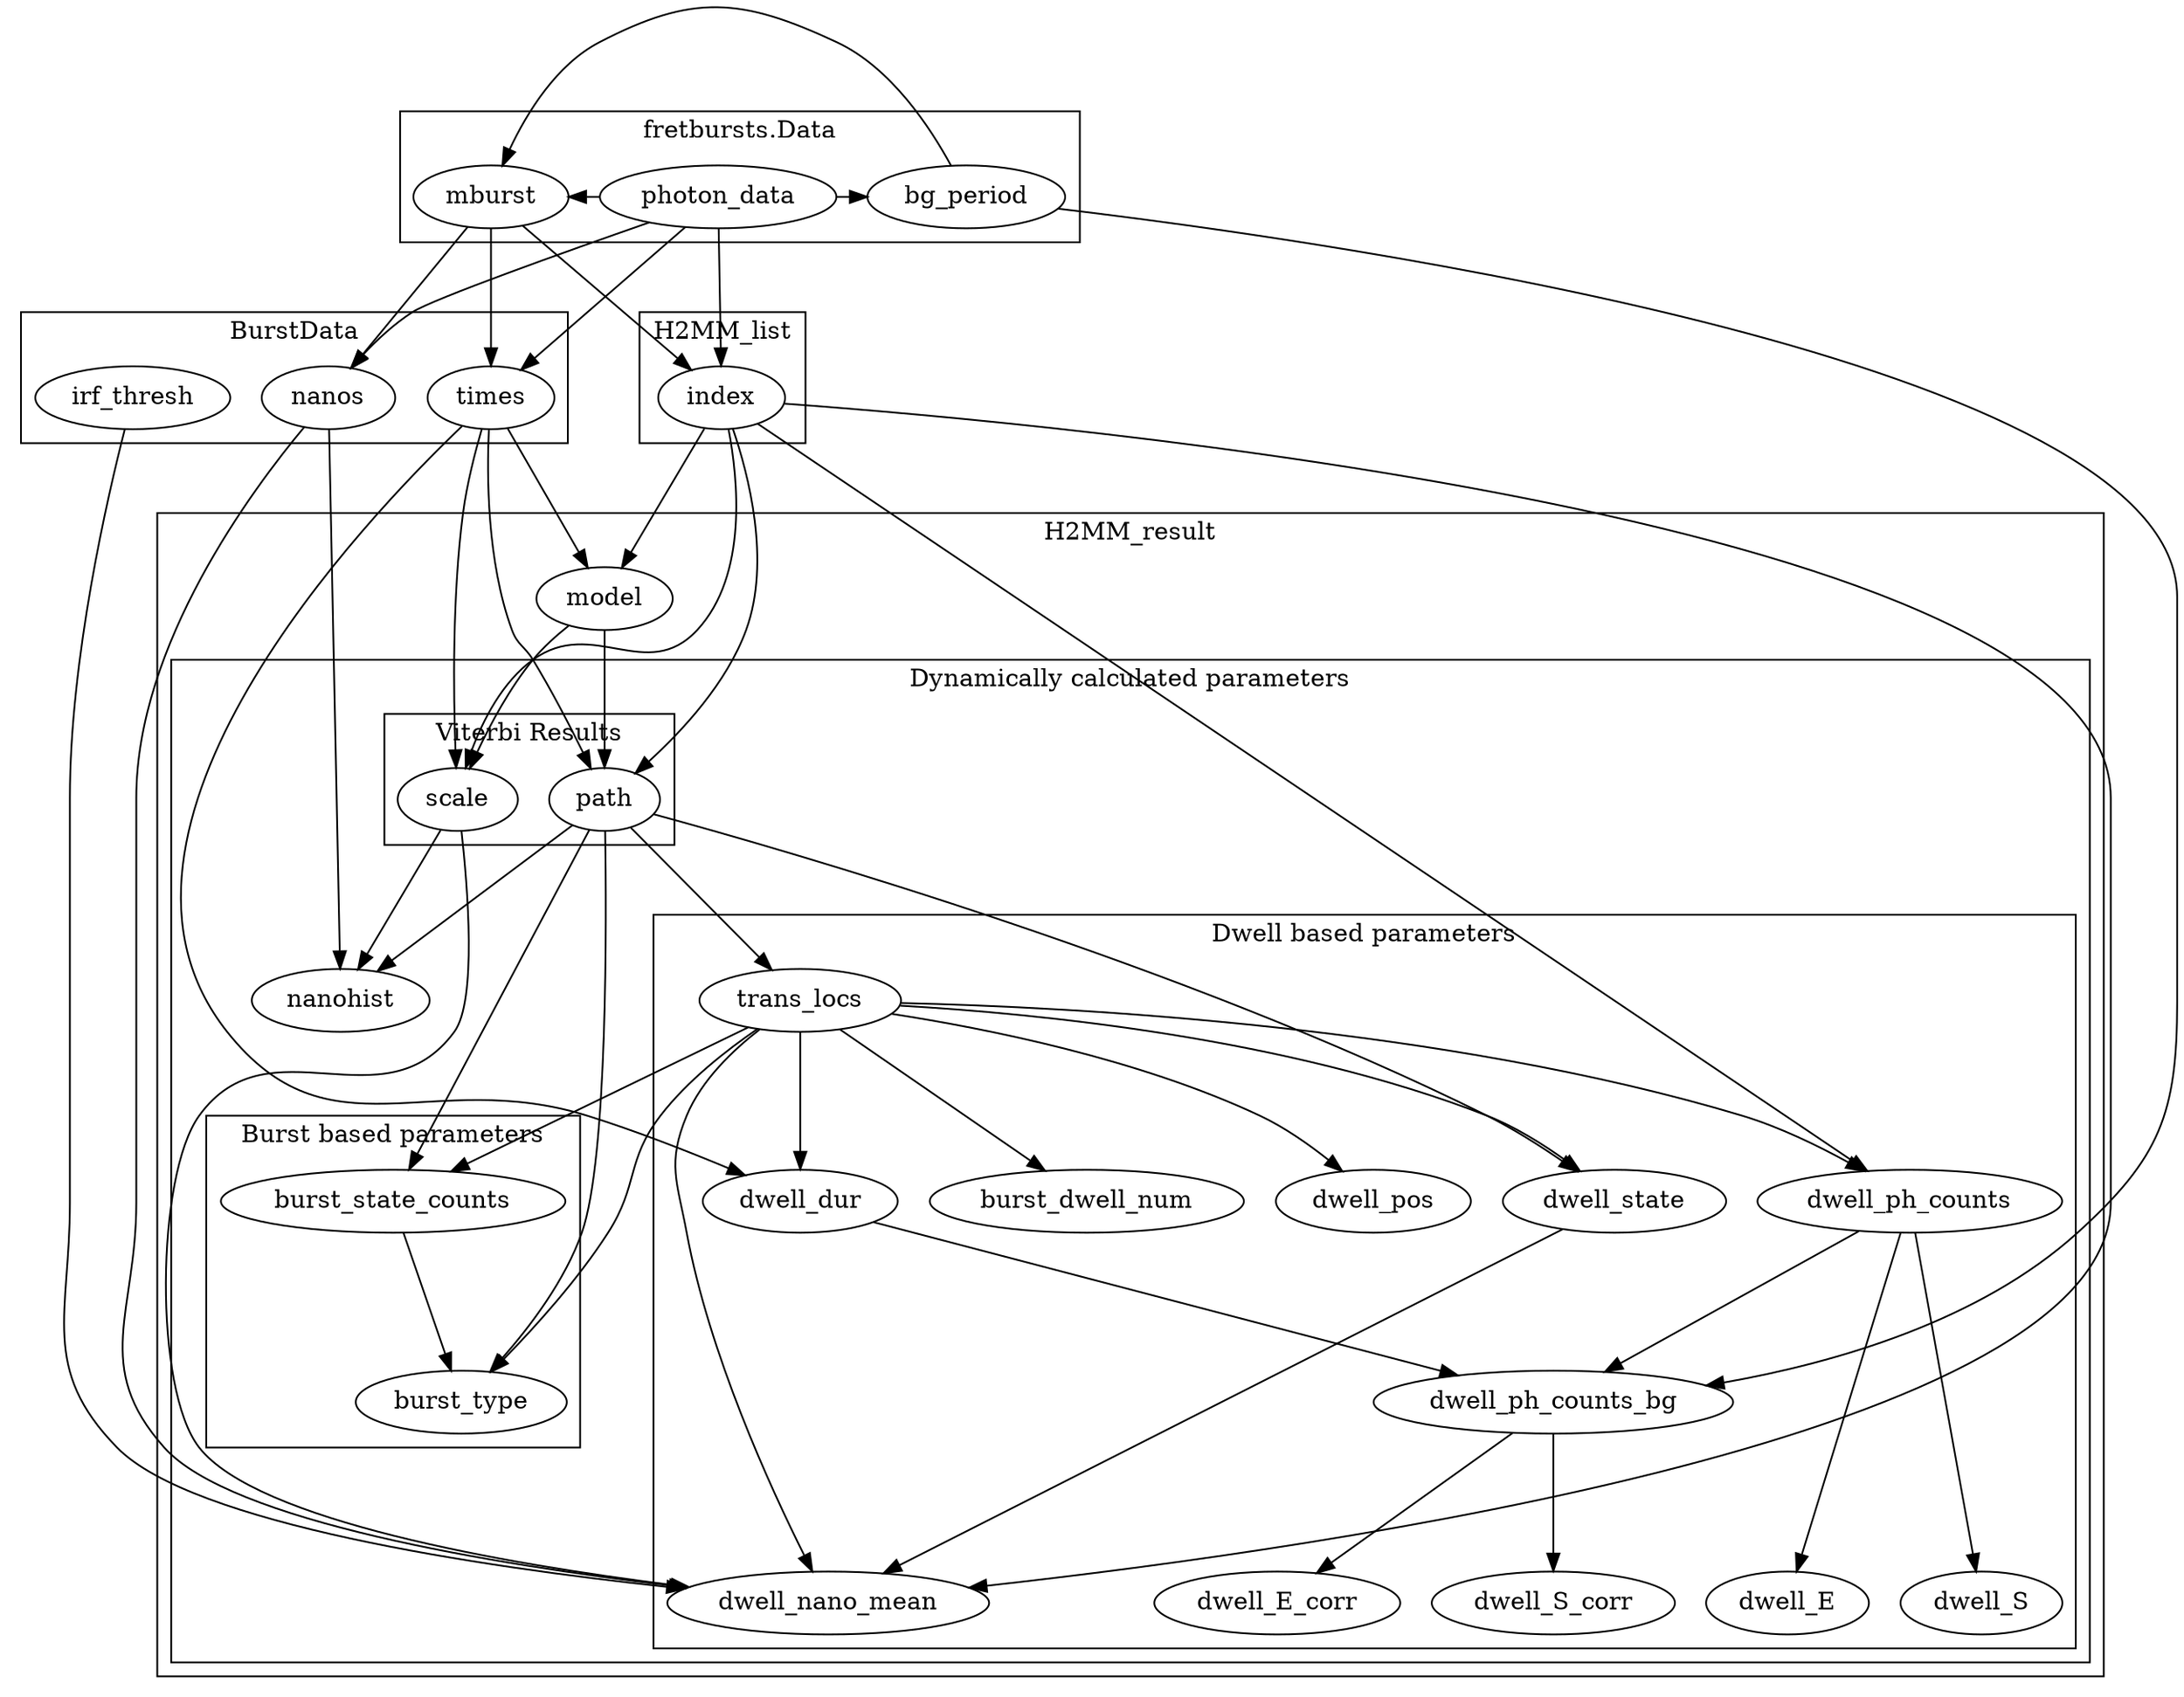 digraph G{
graph [compound=true]
ranksep=1.1;
subgraph cluster0{
label="fretbursts.Data"
photon_data -> bg_period;
{photon_data, bg_period} -> mburst;
{rank=same; photon_data; bg_period; mburst}
}
subgraph cluster1{
label="BurstData"
times;
nanos;
irf_thresh;
}
subgraph cluster2{
label="H2MM_list";
index;
}
{index, times} -> model;
{photon_data, mburst} -> {times, index, nanos};
{model, times, index} -> {path, scale};
{path, nanos, scale} -> nanohist;
{path, trans_locs} -> {burst_type, burst_state_counts};
{times, trans_locs} -> dwell_dur;
{index, trans_locs} -> dwell_ph_counts;
{index, nanos, trans_locs, dwell_state, irf_thresh, scale} -> dwell_nano_mean;
{bg_period, dwell_dur, dwell_ph_counts} -> dwell_ph_counts_bg;

subgraph cluster3{
label="H2MM_result";
model;
subgraph cluster4{
label="Dynamically calculated parameters";

nanohist;

subgraph cluster5{
label="Burst based parameters"
burst_state_counts -> burst_type;
}
subgraph cluster6{
label="Viterbi Results";
path;
scale;
}
path -> trans_locs;
{path, trans_locs} -> dwell_state;
subgraph cluster7{
label="Dwell based parameters"
dwell_dur;
dwell_nano_mean;
dwell_state;
trans_locs -> {burst_dwell_num, dwell_pos};
dwell_ph_counts -> {dwell_E, dwell_S};
dwell_ph_counts_bg -> {dwell_E_corr, dwell_S_corr};
{rank=same; dwell_nano_mean; dwell_E; dwell_E_corr;dwell_S; dwell_S_corr;}
{rank=same; dwell_dur; dwell_pos; dwell_ph_counts;dwell_state; burst_dwell_num;}
}
}
}
}
